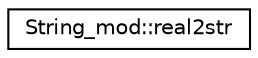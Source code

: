 digraph "Graphical Class Hierarchy"
{
 // LATEX_PDF_SIZE
  edge [fontname="Helvetica",fontsize="10",labelfontname="Helvetica",labelfontsize="10"];
  node [fontname="Helvetica",fontsize="10",shape=record];
  rankdir="LR";
  Node0 [label="String_mod::real2str",height=0.2,width=0.4,color="black", fillcolor="white", style="filled",URL="$interfaceString__mod_1_1real2str.html",tooltip=" "];
}
